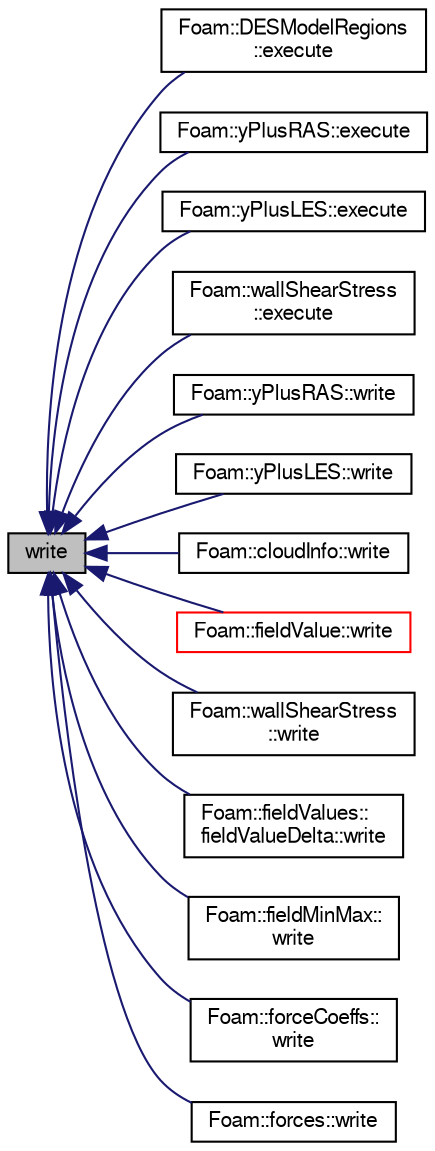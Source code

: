 digraph "write"
{
  bgcolor="transparent";
  edge [fontname="FreeSans",fontsize="10",labelfontname="FreeSans",labelfontsize="10"];
  node [fontname="FreeSans",fontsize="10",shape=record];
  rankdir="LR";
  Node1 [label="write",height=0.2,width=0.4,color="black", fillcolor="grey75", style="filled" fontcolor="black"];
  Node1 -> Node2 [dir="back",color="midnightblue",fontsize="10",style="solid",fontname="FreeSans"];
  Node2 [label="Foam::DESModelRegions\l::execute",height=0.2,width=0.4,color="black",URL="$a00489.html#a61af3e60b94ae3e748f6fbac1e794af7",tooltip="Execute, currently does nothing. "];
  Node1 -> Node3 [dir="back",color="midnightblue",fontsize="10",style="solid",fontname="FreeSans"];
  Node3 [label="Foam::yPlusRAS::execute",height=0.2,width=0.4,color="black",URL="$a02814.html#a61af3e60b94ae3e748f6fbac1e794af7",tooltip="Execute, currently does nothing. "];
  Node1 -> Node4 [dir="back",color="midnightblue",fontsize="10",style="solid",fontname="FreeSans"];
  Node4 [label="Foam::yPlusLES::execute",height=0.2,width=0.4,color="black",URL="$a02813.html#a61af3e60b94ae3e748f6fbac1e794af7",tooltip="Execute, currently does nothing. "];
  Node1 -> Node5 [dir="back",color="midnightblue",fontsize="10",style="solid",fontname="FreeSans"];
  Node5 [label="Foam::wallShearStress\l::execute",height=0.2,width=0.4,color="black",URL="$a02774.html#a61af3e60b94ae3e748f6fbac1e794af7",tooltip="Execute, currently does nothing. "];
  Node1 -> Node6 [dir="back",color="midnightblue",fontsize="10",style="solid",fontname="FreeSans"];
  Node6 [label="Foam::yPlusRAS::write",height=0.2,width=0.4,color="black",URL="$a02814.html#aac759501cf6c7895a70eecbef0226ae1",tooltip="Calculate the yPlusRAS and write. "];
  Node1 -> Node7 [dir="back",color="midnightblue",fontsize="10",style="solid",fontname="FreeSans"];
  Node7 [label="Foam::yPlusLES::write",height=0.2,width=0.4,color="black",URL="$a02813.html#aac759501cf6c7895a70eecbef0226ae1",tooltip="Calculate the yPlusLES and write. "];
  Node1 -> Node8 [dir="back",color="midnightblue",fontsize="10",style="solid",fontname="FreeSans"];
  Node8 [label="Foam::cloudInfo::write",height=0.2,width=0.4,color="black",URL="$a00272.html#aac759501cf6c7895a70eecbef0226ae1",tooltip="Write. "];
  Node1 -> Node9 [dir="back",color="midnightblue",fontsize="10",style="solid",fontname="FreeSans"];
  Node9 [label="Foam::fieldValue::write",height=0.2,width=0.4,color="red",URL="$a00751.html#aac759501cf6c7895a70eecbef0226ae1",tooltip="Write to screen/file. "];
  Node1 -> Node10 [dir="back",color="midnightblue",fontsize="10",style="solid",fontname="FreeSans"];
  Node10 [label="Foam::wallShearStress\l::write",height=0.2,width=0.4,color="black",URL="$a02774.html#aac759501cf6c7895a70eecbef0226ae1",tooltip="Calculate the wallShearStress and write. "];
  Node1 -> Node11 [dir="back",color="midnightblue",fontsize="10",style="solid",fontname="FreeSans"];
  Node11 [label="Foam::fieldValues::\lfieldValueDelta::write",height=0.2,width=0.4,color="black",URL="$a00752.html#aac759501cf6c7895a70eecbef0226ae1",tooltip="Calculate and write. "];
  Node1 -> Node12 [dir="back",color="midnightblue",fontsize="10",style="solid",fontname="FreeSans"];
  Node12 [label="Foam::fieldMinMax::\lwrite",height=0.2,width=0.4,color="black",URL="$a00744.html#aac759501cf6c7895a70eecbef0226ae1",tooltip="Write the fieldMinMax. "];
  Node1 -> Node13 [dir="back",color="midnightblue",fontsize="10",style="solid",fontname="FreeSans"];
  Node13 [label="Foam::forceCoeffs::\lwrite",height=0.2,width=0.4,color="black",URL="$a00828.html#aac759501cf6c7895a70eecbef0226ae1",tooltip="Write the forces. "];
  Node1 -> Node14 [dir="back",color="midnightblue",fontsize="10",style="solid",fontname="FreeSans"];
  Node14 [label="Foam::forces::write",height=0.2,width=0.4,color="black",URL="$a00831.html#aac759501cf6c7895a70eecbef0226ae1",tooltip="Write the forces. "];
}
